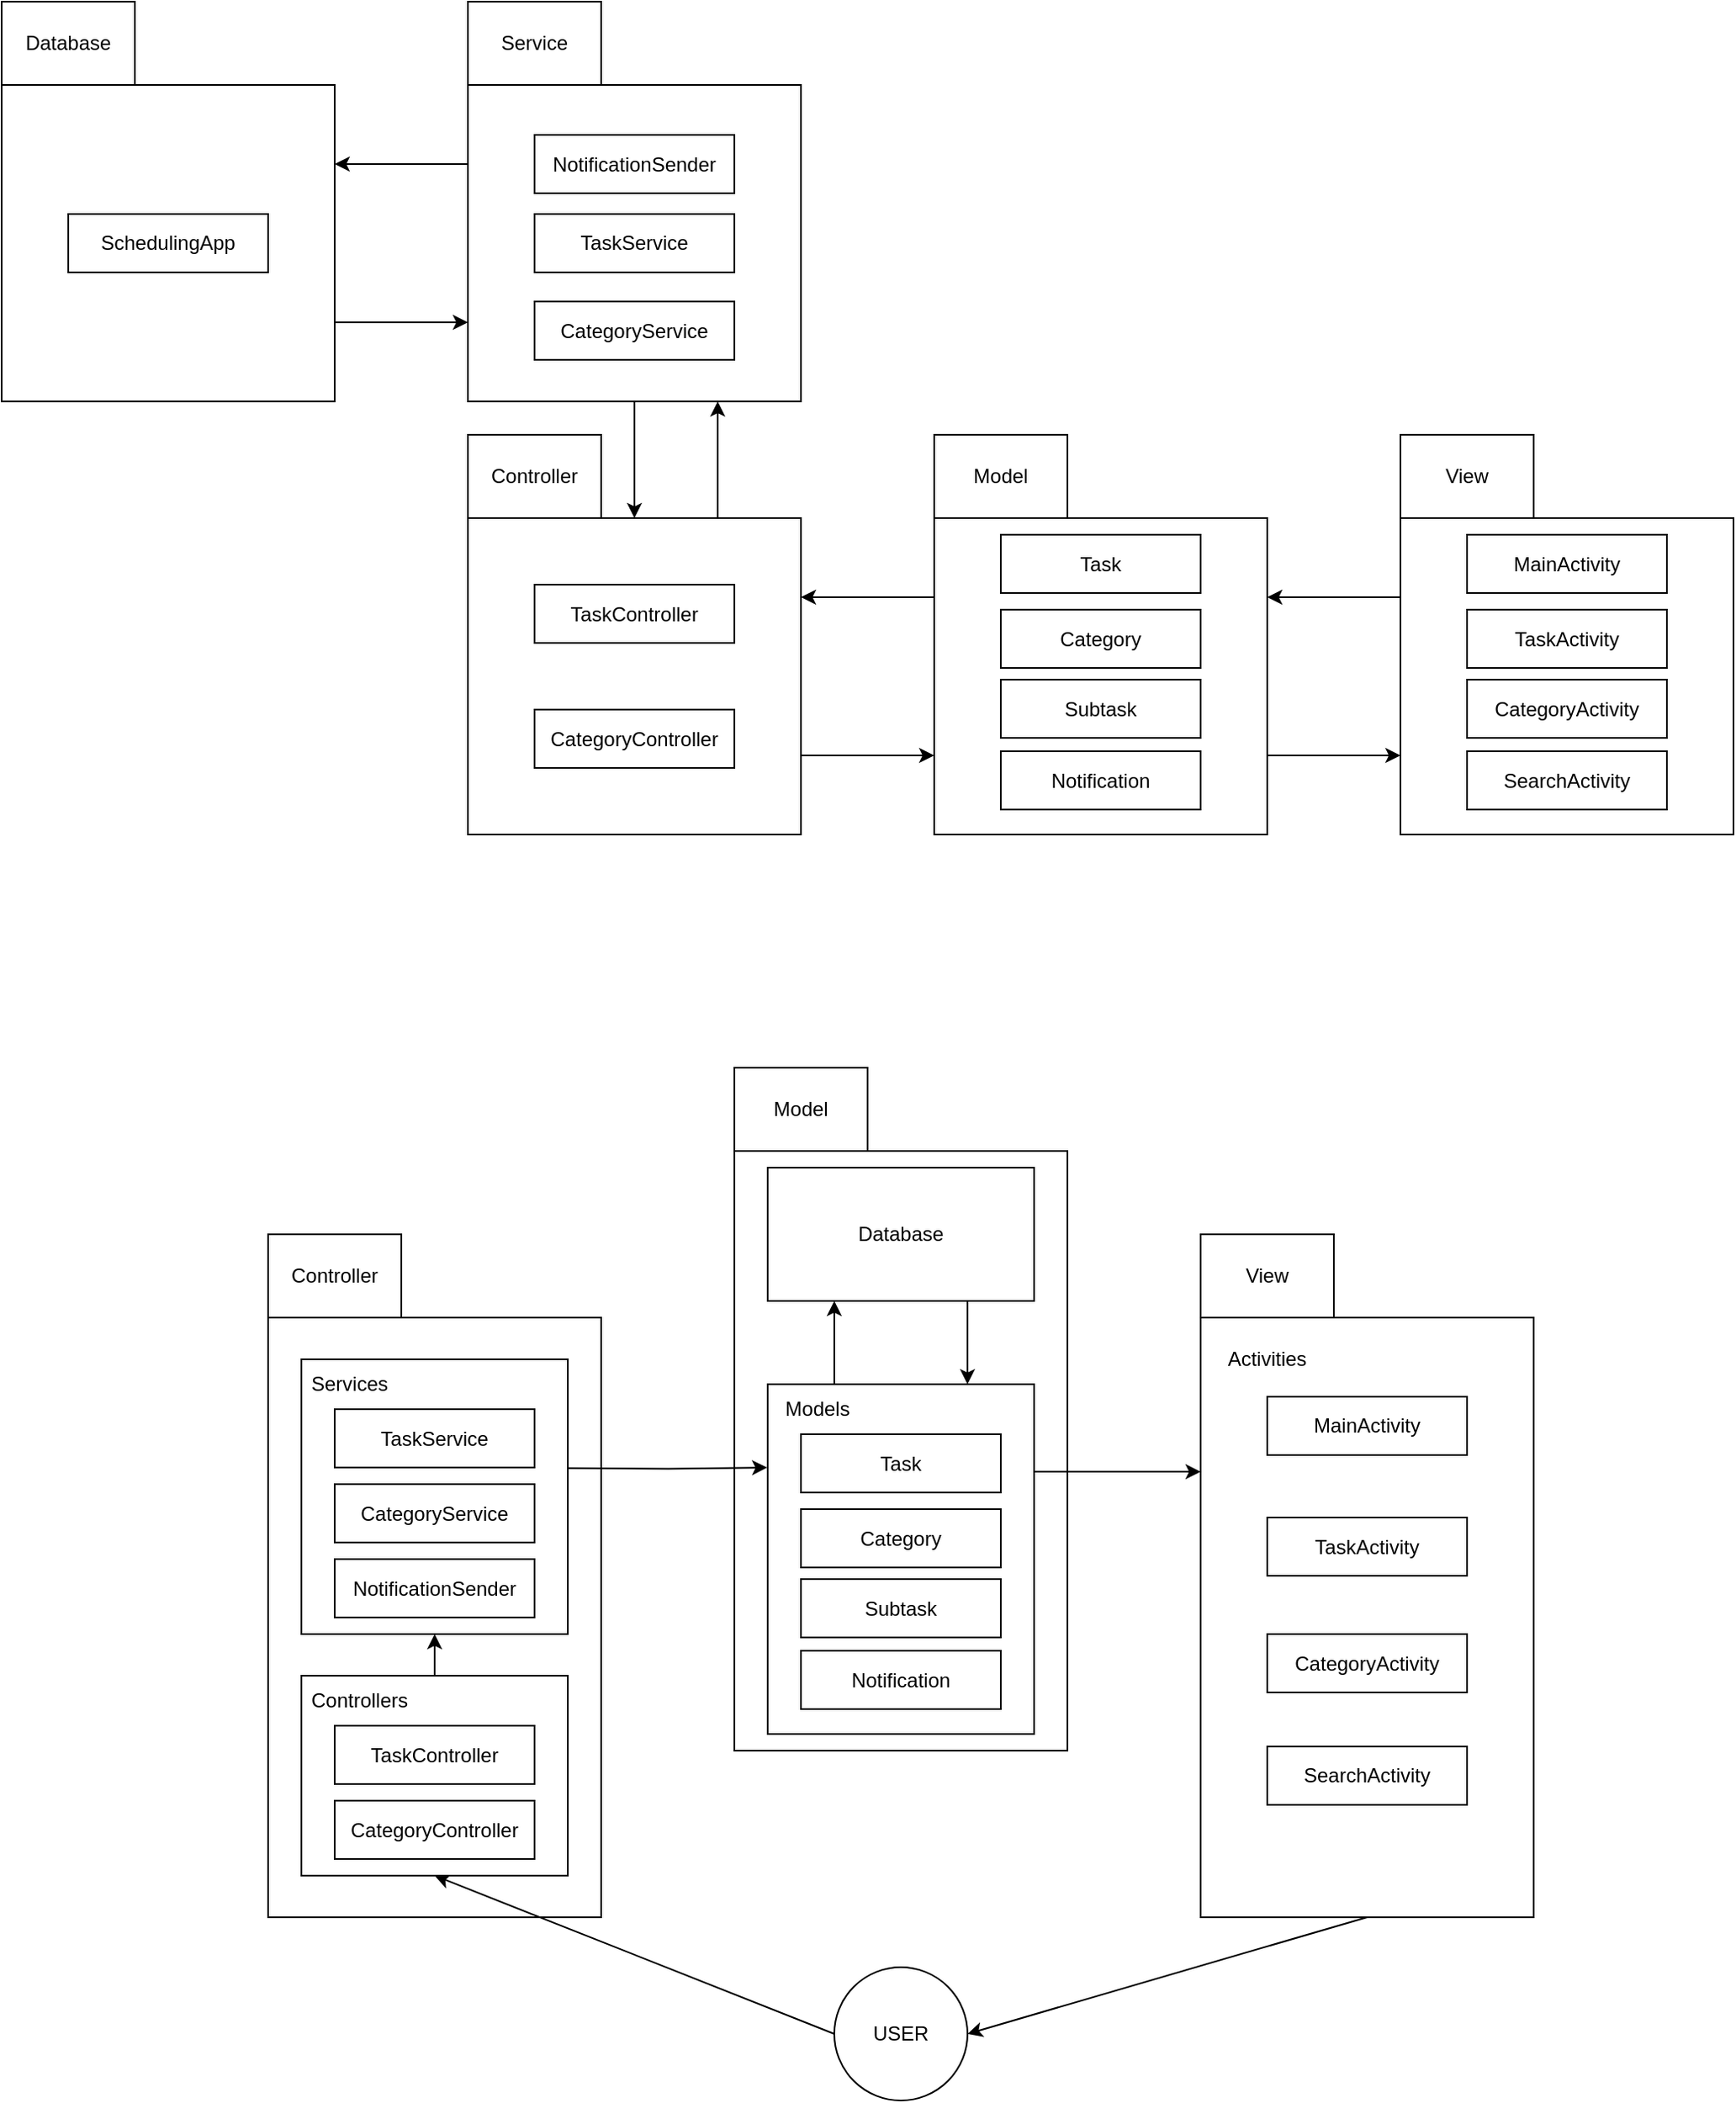 <mxfile version="26.1.0">
  <diagram name="Страница — 1" id="Y4Gvs2_gyDiESTWAmNXA">
    <mxGraphModel dx="1122" dy="691" grid="1" gridSize="10" guides="1" tooltips="1" connect="1" arrows="1" fold="1" page="1" pageScale="1" pageWidth="827" pageHeight="1169" math="0" shadow="0">
      <root>
        <mxCell id="0" />
        <mxCell id="1" parent="0" />
        <mxCell id="9Z-CPgGaJP1sNocLHaD2-35" style="edgeStyle=orthogonalEdgeStyle;rounded=0;orthogonalLoop=1;jettySize=auto;html=1;exitX=1;exitY=0.75;exitDx=0;exitDy=0;entryX=0;entryY=0.75;entryDx=0;entryDy=0;" parent="1" source="9Z-CPgGaJP1sNocLHaD2-1" target="9Z-CPgGaJP1sNocLHaD2-3" edge="1">
          <mxGeometry relative="1" as="geometry" />
        </mxCell>
        <mxCell id="9Z-CPgGaJP1sNocLHaD2-1" value="" style="rounded=0;whiteSpace=wrap;html=1;" parent="1" vertex="1">
          <mxGeometry x="40" y="210" width="200" height="190" as="geometry" />
        </mxCell>
        <mxCell id="9Z-CPgGaJP1sNocLHaD2-2" value="Database" style="rounded=0;whiteSpace=wrap;html=1;" parent="1" vertex="1">
          <mxGeometry x="40" y="160" width="80" height="50" as="geometry" />
        </mxCell>
        <mxCell id="9Z-CPgGaJP1sNocLHaD2-33" style="edgeStyle=orthogonalEdgeStyle;rounded=0;orthogonalLoop=1;jettySize=auto;html=1;exitX=0.5;exitY=1;exitDx=0;exitDy=0;entryX=0.5;entryY=0;entryDx=0;entryDy=0;" parent="1" source="9Z-CPgGaJP1sNocLHaD2-3" target="9Z-CPgGaJP1sNocLHaD2-5" edge="1">
          <mxGeometry relative="1" as="geometry" />
        </mxCell>
        <mxCell id="9Z-CPgGaJP1sNocLHaD2-36" style="edgeStyle=orthogonalEdgeStyle;rounded=0;orthogonalLoop=1;jettySize=auto;html=1;exitX=0;exitY=0.25;exitDx=0;exitDy=0;entryX=1;entryY=0.25;entryDx=0;entryDy=0;" parent="1" source="9Z-CPgGaJP1sNocLHaD2-3" target="9Z-CPgGaJP1sNocLHaD2-1" edge="1">
          <mxGeometry relative="1" as="geometry" />
        </mxCell>
        <mxCell id="9Z-CPgGaJP1sNocLHaD2-3" value="" style="rounded=0;whiteSpace=wrap;html=1;" parent="1" vertex="1">
          <mxGeometry x="320" y="210" width="200" height="190" as="geometry" />
        </mxCell>
        <mxCell id="9Z-CPgGaJP1sNocLHaD2-4" value="Service" style="rounded=0;whiteSpace=wrap;html=1;" parent="1" vertex="1">
          <mxGeometry x="320" y="160" width="80" height="50" as="geometry" />
        </mxCell>
        <mxCell id="9Z-CPgGaJP1sNocLHaD2-34" style="edgeStyle=orthogonalEdgeStyle;rounded=0;orthogonalLoop=1;jettySize=auto;html=1;exitX=0.75;exitY=0;exitDx=0;exitDy=0;entryX=0.75;entryY=1;entryDx=0;entryDy=0;" parent="1" source="9Z-CPgGaJP1sNocLHaD2-5" target="9Z-CPgGaJP1sNocLHaD2-3" edge="1">
          <mxGeometry relative="1" as="geometry" />
        </mxCell>
        <mxCell id="9Z-CPgGaJP1sNocLHaD2-38" style="edgeStyle=orthogonalEdgeStyle;rounded=0;orthogonalLoop=1;jettySize=auto;html=1;exitX=1;exitY=0.75;exitDx=0;exitDy=0;entryX=0;entryY=0.75;entryDx=0;entryDy=0;" parent="1" source="9Z-CPgGaJP1sNocLHaD2-5" target="9Z-CPgGaJP1sNocLHaD2-7" edge="1">
          <mxGeometry relative="1" as="geometry" />
        </mxCell>
        <mxCell id="9Z-CPgGaJP1sNocLHaD2-5" value="" style="rounded=0;whiteSpace=wrap;html=1;" parent="1" vertex="1">
          <mxGeometry x="320" y="470" width="200" height="190" as="geometry" />
        </mxCell>
        <mxCell id="9Z-CPgGaJP1sNocLHaD2-6" value="Controller" style="rounded=0;whiteSpace=wrap;html=1;" parent="1" vertex="1">
          <mxGeometry x="320" y="420" width="80" height="50" as="geometry" />
        </mxCell>
        <mxCell id="9Z-CPgGaJP1sNocLHaD2-37" style="edgeStyle=orthogonalEdgeStyle;rounded=0;orthogonalLoop=1;jettySize=auto;html=1;exitX=0;exitY=0.25;exitDx=0;exitDy=0;entryX=1;entryY=0.25;entryDx=0;entryDy=0;" parent="1" source="9Z-CPgGaJP1sNocLHaD2-7" target="9Z-CPgGaJP1sNocLHaD2-5" edge="1">
          <mxGeometry relative="1" as="geometry" />
        </mxCell>
        <mxCell id="9Z-CPgGaJP1sNocLHaD2-40" style="edgeStyle=orthogonalEdgeStyle;rounded=0;orthogonalLoop=1;jettySize=auto;html=1;exitX=1;exitY=0.75;exitDx=0;exitDy=0;entryX=0;entryY=0.75;entryDx=0;entryDy=0;" parent="1" source="9Z-CPgGaJP1sNocLHaD2-7" target="9Z-CPgGaJP1sNocLHaD2-25" edge="1">
          <mxGeometry relative="1" as="geometry" />
        </mxCell>
        <mxCell id="9Z-CPgGaJP1sNocLHaD2-7" value="" style="rounded=0;whiteSpace=wrap;html=1;" parent="1" vertex="1">
          <mxGeometry x="600" y="470" width="200" height="190" as="geometry" />
        </mxCell>
        <mxCell id="9Z-CPgGaJP1sNocLHaD2-8" value="Model" style="rounded=0;whiteSpace=wrap;html=1;" parent="1" vertex="1">
          <mxGeometry x="600" y="420" width="80" height="50" as="geometry" />
        </mxCell>
        <mxCell id="9Z-CPgGaJP1sNocLHaD2-11" value="SchedulingApp" style="rounded=0;whiteSpace=wrap;html=1;" parent="1" vertex="1">
          <mxGeometry x="80" y="287.5" width="120" height="35" as="geometry" />
        </mxCell>
        <mxCell id="9Z-CPgGaJP1sNocLHaD2-15" value="NotificationSender" style="rounded=0;whiteSpace=wrap;html=1;" parent="1" vertex="1">
          <mxGeometry x="360" y="240" width="120" height="35" as="geometry" />
        </mxCell>
        <mxCell id="9Z-CPgGaJP1sNocLHaD2-16" value="CategoryService" style="rounded=0;whiteSpace=wrap;html=1;" parent="1" vertex="1">
          <mxGeometry x="360" y="340" width="120" height="35" as="geometry" />
        </mxCell>
        <mxCell id="9Z-CPgGaJP1sNocLHaD2-17" value="TaskService" style="rounded=0;whiteSpace=wrap;html=1;" parent="1" vertex="1">
          <mxGeometry x="360" y="287.5" width="120" height="35" as="geometry" />
        </mxCell>
        <mxCell id="9Z-CPgGaJP1sNocLHaD2-18" value="TaskController" style="rounded=0;whiteSpace=wrap;html=1;" parent="1" vertex="1">
          <mxGeometry x="360" y="510" width="120" height="35" as="geometry" />
        </mxCell>
        <mxCell id="9Z-CPgGaJP1sNocLHaD2-19" value="CategoryController" style="rounded=0;whiteSpace=wrap;html=1;" parent="1" vertex="1">
          <mxGeometry x="360" y="585" width="120" height="35" as="geometry" />
        </mxCell>
        <mxCell id="9Z-CPgGaJP1sNocLHaD2-20" value="Task" style="rounded=0;whiteSpace=wrap;html=1;" parent="1" vertex="1">
          <mxGeometry x="640" y="480" width="120" height="35" as="geometry" />
        </mxCell>
        <mxCell id="9Z-CPgGaJP1sNocLHaD2-21" value="Category" style="rounded=0;whiteSpace=wrap;html=1;" parent="1" vertex="1">
          <mxGeometry x="640" y="525" width="120" height="35" as="geometry" />
        </mxCell>
        <mxCell id="9Z-CPgGaJP1sNocLHaD2-22" value="Subtask" style="rounded=0;whiteSpace=wrap;html=1;" parent="1" vertex="1">
          <mxGeometry x="640" y="567" width="120" height="35" as="geometry" />
        </mxCell>
        <mxCell id="9Z-CPgGaJP1sNocLHaD2-23" value="Notification" style="rounded=0;whiteSpace=wrap;html=1;" parent="1" vertex="1">
          <mxGeometry x="640" y="610" width="120" height="35" as="geometry" />
        </mxCell>
        <mxCell id="9Z-CPgGaJP1sNocLHaD2-39" style="edgeStyle=orthogonalEdgeStyle;rounded=0;orthogonalLoop=1;jettySize=auto;html=1;exitX=0;exitY=0.25;exitDx=0;exitDy=0;entryX=1;entryY=0.25;entryDx=0;entryDy=0;" parent="1" source="9Z-CPgGaJP1sNocLHaD2-25" target="9Z-CPgGaJP1sNocLHaD2-7" edge="1">
          <mxGeometry relative="1" as="geometry" />
        </mxCell>
        <mxCell id="9Z-CPgGaJP1sNocLHaD2-25" value="" style="rounded=0;whiteSpace=wrap;html=1;" parent="1" vertex="1">
          <mxGeometry x="880" y="470" width="200" height="190" as="geometry" />
        </mxCell>
        <mxCell id="9Z-CPgGaJP1sNocLHaD2-26" value="View" style="rounded=0;whiteSpace=wrap;html=1;" parent="1" vertex="1">
          <mxGeometry x="880" y="420" width="80" height="50" as="geometry" />
        </mxCell>
        <mxCell id="9Z-CPgGaJP1sNocLHaD2-27" value="MainActivity" style="rounded=0;whiteSpace=wrap;html=1;" parent="1" vertex="1">
          <mxGeometry x="920" y="480" width="120" height="35" as="geometry" />
        </mxCell>
        <mxCell id="9Z-CPgGaJP1sNocLHaD2-28" value="TaskActivity" style="rounded=0;whiteSpace=wrap;html=1;" parent="1" vertex="1">
          <mxGeometry x="920" y="525" width="120" height="35" as="geometry" />
        </mxCell>
        <mxCell id="9Z-CPgGaJP1sNocLHaD2-29" value="CategoryActivity" style="rounded=0;whiteSpace=wrap;html=1;" parent="1" vertex="1">
          <mxGeometry x="920" y="567" width="120" height="35" as="geometry" />
        </mxCell>
        <mxCell id="9Z-CPgGaJP1sNocLHaD2-30" value="SearchActivity" style="rounded=0;whiteSpace=wrap;html=1;" parent="1" vertex="1">
          <mxGeometry x="920" y="610" width="120" height="35" as="geometry" />
        </mxCell>
        <mxCell id="BlyAIJI0uhPi3X165Wbc-2" value="USER" style="ellipse;whiteSpace=wrap;html=1;aspect=fixed;" vertex="1" parent="1">
          <mxGeometry x="540" y="1340" width="80" height="80" as="geometry" />
        </mxCell>
        <mxCell id="BlyAIJI0uhPi3X165Wbc-24" value="" style="rounded=0;whiteSpace=wrap;html=1;" vertex="1" parent="1">
          <mxGeometry x="200" y="950" width="200" height="360" as="geometry" />
        </mxCell>
        <mxCell id="BlyAIJI0uhPi3X165Wbc-25" value="Controller" style="rounded=0;whiteSpace=wrap;html=1;" vertex="1" parent="1">
          <mxGeometry x="200" y="900" width="80" height="50" as="geometry" />
        </mxCell>
        <mxCell id="BlyAIJI0uhPi3X165Wbc-28" value="" style="rounded=0;whiteSpace=wrap;html=1;" vertex="1" parent="1">
          <mxGeometry x="480" y="850" width="200" height="360" as="geometry" />
        </mxCell>
        <mxCell id="BlyAIJI0uhPi3X165Wbc-29" value="Model" style="rounded=0;whiteSpace=wrap;html=1;" vertex="1" parent="1">
          <mxGeometry x="480" y="800" width="80" height="50" as="geometry" />
        </mxCell>
        <mxCell id="BlyAIJI0uhPi3X165Wbc-37" value="" style="rounded=0;whiteSpace=wrap;html=1;" vertex="1" parent="1">
          <mxGeometry x="760" y="950" width="200" height="360" as="geometry" />
        </mxCell>
        <mxCell id="BlyAIJI0uhPi3X165Wbc-38" value="View" style="rounded=0;whiteSpace=wrap;html=1;" vertex="1" parent="1">
          <mxGeometry x="760" y="900" width="80" height="50" as="geometry" />
        </mxCell>
        <mxCell id="BlyAIJI0uhPi3X165Wbc-39" value="MainActivity" style="rounded=0;whiteSpace=wrap;html=1;" vertex="1" parent="1">
          <mxGeometry x="800" y="997.5" width="120" height="35" as="geometry" />
        </mxCell>
        <mxCell id="BlyAIJI0uhPi3X165Wbc-40" value="TaskActivity" style="rounded=0;whiteSpace=wrap;html=1;" vertex="1" parent="1">
          <mxGeometry x="800" y="1070" width="120" height="35" as="geometry" />
        </mxCell>
        <mxCell id="BlyAIJI0uhPi3X165Wbc-41" value="CategoryActivity" style="rounded=0;whiteSpace=wrap;html=1;" vertex="1" parent="1">
          <mxGeometry x="800" y="1140" width="120" height="35" as="geometry" />
        </mxCell>
        <mxCell id="BlyAIJI0uhPi3X165Wbc-42" value="SearchActivity" style="rounded=0;whiteSpace=wrap;html=1;" vertex="1" parent="1">
          <mxGeometry x="800" y="1207.5" width="120" height="35" as="geometry" />
        </mxCell>
        <mxCell id="BlyAIJI0uhPi3X165Wbc-43" value="" style="endArrow=classic;html=1;rounded=0;entryX=0.5;entryY=1;entryDx=0;entryDy=0;exitX=0;exitY=0.5;exitDx=0;exitDy=0;" edge="1" parent="1" source="BlyAIJI0uhPi3X165Wbc-2" target="BlyAIJI0uhPi3X165Wbc-46">
          <mxGeometry width="50" height="50" relative="1" as="geometry">
            <mxPoint x="360" y="1450" as="sourcePoint" />
            <mxPoint x="410" y="1400" as="targetPoint" />
          </mxGeometry>
        </mxCell>
        <mxCell id="BlyAIJI0uhPi3X165Wbc-44" value="" style="endArrow=classic;html=1;rounded=0;entryX=1;entryY=0.5;entryDx=0;entryDy=0;exitX=0.5;exitY=1;exitDx=0;exitDy=0;" edge="1" parent="1" source="BlyAIJI0uhPi3X165Wbc-37" target="BlyAIJI0uhPi3X165Wbc-2">
          <mxGeometry width="50" height="50" relative="1" as="geometry">
            <mxPoint x="860" y="1400" as="sourcePoint" />
            <mxPoint x="740" y="1340" as="targetPoint" />
          </mxGeometry>
        </mxCell>
        <mxCell id="BlyAIJI0uhPi3X165Wbc-62" style="edgeStyle=orthogonalEdgeStyle;rounded=0;orthogonalLoop=1;jettySize=auto;html=1;exitX=0.5;exitY=0;exitDx=0;exitDy=0;entryX=0.5;entryY=1;entryDx=0;entryDy=0;" edge="1" parent="1" source="BlyAIJI0uhPi3X165Wbc-46" target="BlyAIJI0uhPi3X165Wbc-55">
          <mxGeometry relative="1" as="geometry" />
        </mxCell>
        <mxCell id="BlyAIJI0uhPi3X165Wbc-46" value="" style="rounded=0;whiteSpace=wrap;html=1;" vertex="1" parent="1">
          <mxGeometry x="220" y="1165" width="160" height="120" as="geometry" />
        </mxCell>
        <mxCell id="BlyAIJI0uhPi3X165Wbc-47" value="TaskController" style="rounded=0;whiteSpace=wrap;html=1;" vertex="1" parent="1">
          <mxGeometry x="240" y="1195" width="120" height="35" as="geometry" />
        </mxCell>
        <mxCell id="BlyAIJI0uhPi3X165Wbc-48" value="CategoryController" style="rounded=0;whiteSpace=wrap;html=1;" vertex="1" parent="1">
          <mxGeometry x="240" y="1240" width="120" height="35" as="geometry" />
        </mxCell>
        <mxCell id="BlyAIJI0uhPi3X165Wbc-51" value="Controllers" style="text;strokeColor=none;fillColor=none;align=left;verticalAlign=middle;spacingLeft=4;spacingRight=4;overflow=hidden;points=[[0,0.5],[1,0.5]];portConstraint=eastwest;rotatable=0;whiteSpace=wrap;html=1;" vertex="1" parent="1">
          <mxGeometry x="220" y="1165" width="80" height="30" as="geometry" />
        </mxCell>
        <mxCell id="BlyAIJI0uhPi3X165Wbc-55" value="" style="rounded=0;whiteSpace=wrap;html=1;" vertex="1" parent="1">
          <mxGeometry x="220" y="975" width="160" height="165" as="geometry" />
        </mxCell>
        <mxCell id="BlyAIJI0uhPi3X165Wbc-56" value="TaskService" style="rounded=0;whiteSpace=wrap;html=1;" vertex="1" parent="1">
          <mxGeometry x="240" y="1005" width="120" height="35" as="geometry" />
        </mxCell>
        <mxCell id="BlyAIJI0uhPi3X165Wbc-57" value="CategoryService" style="rounded=0;whiteSpace=wrap;html=1;" vertex="1" parent="1">
          <mxGeometry x="240" y="1050" width="120" height="35" as="geometry" />
        </mxCell>
        <mxCell id="BlyAIJI0uhPi3X165Wbc-58" value="Services" style="text;strokeColor=none;fillColor=none;align=left;verticalAlign=middle;spacingLeft=4;spacingRight=4;overflow=hidden;points=[[0,0.5],[1,0.5]];portConstraint=eastwest;rotatable=0;whiteSpace=wrap;html=1;" vertex="1" parent="1">
          <mxGeometry x="220" y="975" width="80" height="30" as="geometry" />
        </mxCell>
        <mxCell id="BlyAIJI0uhPi3X165Wbc-59" value="NotificationSender" style="rounded=0;whiteSpace=wrap;html=1;" vertex="1" parent="1">
          <mxGeometry x="240" y="1095" width="120" height="35" as="geometry" />
        </mxCell>
        <mxCell id="BlyAIJI0uhPi3X165Wbc-63" value="Activities" style="text;html=1;align=center;verticalAlign=middle;whiteSpace=wrap;rounded=0;" vertex="1" parent="1">
          <mxGeometry x="770" y="960" width="60" height="30" as="geometry" />
        </mxCell>
        <mxCell id="BlyAIJI0uhPi3X165Wbc-72" style="edgeStyle=orthogonalEdgeStyle;rounded=0;orthogonalLoop=1;jettySize=auto;html=1;exitX=0.25;exitY=0;exitDx=0;exitDy=0;entryX=0.25;entryY=1;entryDx=0;entryDy=0;" edge="1" parent="1" source="BlyAIJI0uhPi3X165Wbc-64" target="BlyAIJI0uhPi3X165Wbc-70">
          <mxGeometry relative="1" as="geometry" />
        </mxCell>
        <mxCell id="BlyAIJI0uhPi3X165Wbc-75" style="edgeStyle=orthogonalEdgeStyle;rounded=0;orthogonalLoop=1;jettySize=auto;html=1;exitX=1;exitY=0.25;exitDx=0;exitDy=0;" edge="1" parent="1" source="BlyAIJI0uhPi3X165Wbc-64" target="BlyAIJI0uhPi3X165Wbc-37">
          <mxGeometry relative="1" as="geometry">
            <Array as="points">
              <mxPoint x="740" y="1042" />
              <mxPoint x="740" y="1042" />
            </Array>
          </mxGeometry>
        </mxCell>
        <mxCell id="BlyAIJI0uhPi3X165Wbc-64" value="" style="rounded=0;whiteSpace=wrap;html=1;" vertex="1" parent="1">
          <mxGeometry x="500" y="990" width="160" height="210" as="geometry" />
        </mxCell>
        <mxCell id="BlyAIJI0uhPi3X165Wbc-65" value="Task" style="rounded=0;whiteSpace=wrap;html=1;" vertex="1" parent="1">
          <mxGeometry x="520" y="1020" width="120" height="35" as="geometry" />
        </mxCell>
        <mxCell id="BlyAIJI0uhPi3X165Wbc-66" value="Category" style="rounded=0;whiteSpace=wrap;html=1;" vertex="1" parent="1">
          <mxGeometry x="520" y="1065" width="120" height="35" as="geometry" />
        </mxCell>
        <mxCell id="BlyAIJI0uhPi3X165Wbc-67" value="Subtask" style="rounded=0;whiteSpace=wrap;html=1;" vertex="1" parent="1">
          <mxGeometry x="520" y="1107" width="120" height="35" as="geometry" />
        </mxCell>
        <mxCell id="BlyAIJI0uhPi3X165Wbc-68" value="Notification" style="rounded=0;whiteSpace=wrap;html=1;" vertex="1" parent="1">
          <mxGeometry x="520" y="1150" width="120" height="35" as="geometry" />
        </mxCell>
        <mxCell id="BlyAIJI0uhPi3X165Wbc-69" value="Models" style="text;html=1;align=center;verticalAlign=middle;whiteSpace=wrap;rounded=0;" vertex="1" parent="1">
          <mxGeometry x="500" y="990" width="60" height="30" as="geometry" />
        </mxCell>
        <mxCell id="BlyAIJI0uhPi3X165Wbc-73" style="edgeStyle=orthogonalEdgeStyle;rounded=0;orthogonalLoop=1;jettySize=auto;html=1;exitX=0.75;exitY=1;exitDx=0;exitDy=0;entryX=0.75;entryY=0;entryDx=0;entryDy=0;" edge="1" parent="1" source="BlyAIJI0uhPi3X165Wbc-70" target="BlyAIJI0uhPi3X165Wbc-64">
          <mxGeometry relative="1" as="geometry" />
        </mxCell>
        <mxCell id="BlyAIJI0uhPi3X165Wbc-70" value="Database" style="rounded=0;whiteSpace=wrap;html=1;" vertex="1" parent="1">
          <mxGeometry x="500" y="860" width="160" height="80" as="geometry" />
        </mxCell>
        <mxCell id="BlyAIJI0uhPi3X165Wbc-71" style="edgeStyle=orthogonalEdgeStyle;rounded=0;orthogonalLoop=1;jettySize=auto;html=1;exitX=1;exitY=0.5;exitDx=0;exitDy=0;entryX=-0.002;entryY=0.336;entryDx=0;entryDy=0;entryPerimeter=0;" edge="1" parent="1">
          <mxGeometry relative="1" as="geometry">
            <mxPoint x="380" y="1040.33" as="sourcePoint" />
            <mxPoint x="499.68" y="1040.03" as="targetPoint" />
          </mxGeometry>
        </mxCell>
      </root>
    </mxGraphModel>
  </diagram>
</mxfile>
